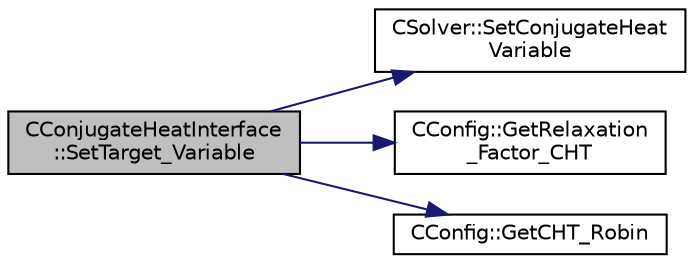 digraph "CConjugateHeatInterface::SetTarget_Variable"
{
  edge [fontname="Helvetica",fontsize="10",labelfontname="Helvetica",labelfontsize="10"];
  node [fontname="Helvetica",fontsize="10",shape=record];
  rankdir="LR";
  Node37 [label="CConjugateHeatInterface\l::SetTarget_Variable",height=0.2,width=0.4,color="black", fillcolor="grey75", style="filled", fontcolor="black"];
  Node37 -> Node38 [color="midnightblue",fontsize="10",style="solid",fontname="Helvetica"];
  Node38 [label="CSolver::SetConjugateHeat\lVariable",height=0.2,width=0.4,color="black", fillcolor="white", style="filled",URL="$class_c_solver.html#ae7575437e227464c10c143900cbe407b",tooltip="Set the conjugate heat variables. "];
  Node37 -> Node39 [color="midnightblue",fontsize="10",style="solid",fontname="Helvetica"];
  Node39 [label="CConfig::GetRelaxation\l_Factor_CHT",height=0.2,width=0.4,color="black", fillcolor="white", style="filled",URL="$class_c_config.html#a27aace1ad6f39bd3254d62fa739d6f5c",tooltip="Get the relaxation coefficient of the CHT coupling. "];
  Node37 -> Node40 [color="midnightblue",fontsize="10",style="solid",fontname="Helvetica"];
  Node40 [label="CConfig::GetCHT_Robin",height=0.2,width=0.4,color="black", fillcolor="white", style="filled",URL="$class_c_config.html#a274c136af7bf2cd4b7a46fbf46c65836",tooltip="Get the boundary condition method for CHT. "];
}
